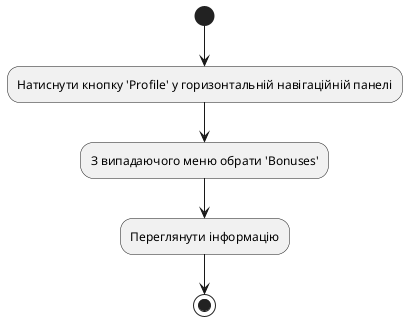 @startuml AU6

(*)--> "Натиснути кнопку 'Profile' у горизонтальній навігаційній панелі"
--> "З випадаючого меню обрати 'Bonuses'"
--> "Переглянути інформацію"
-->(*)
@enduml